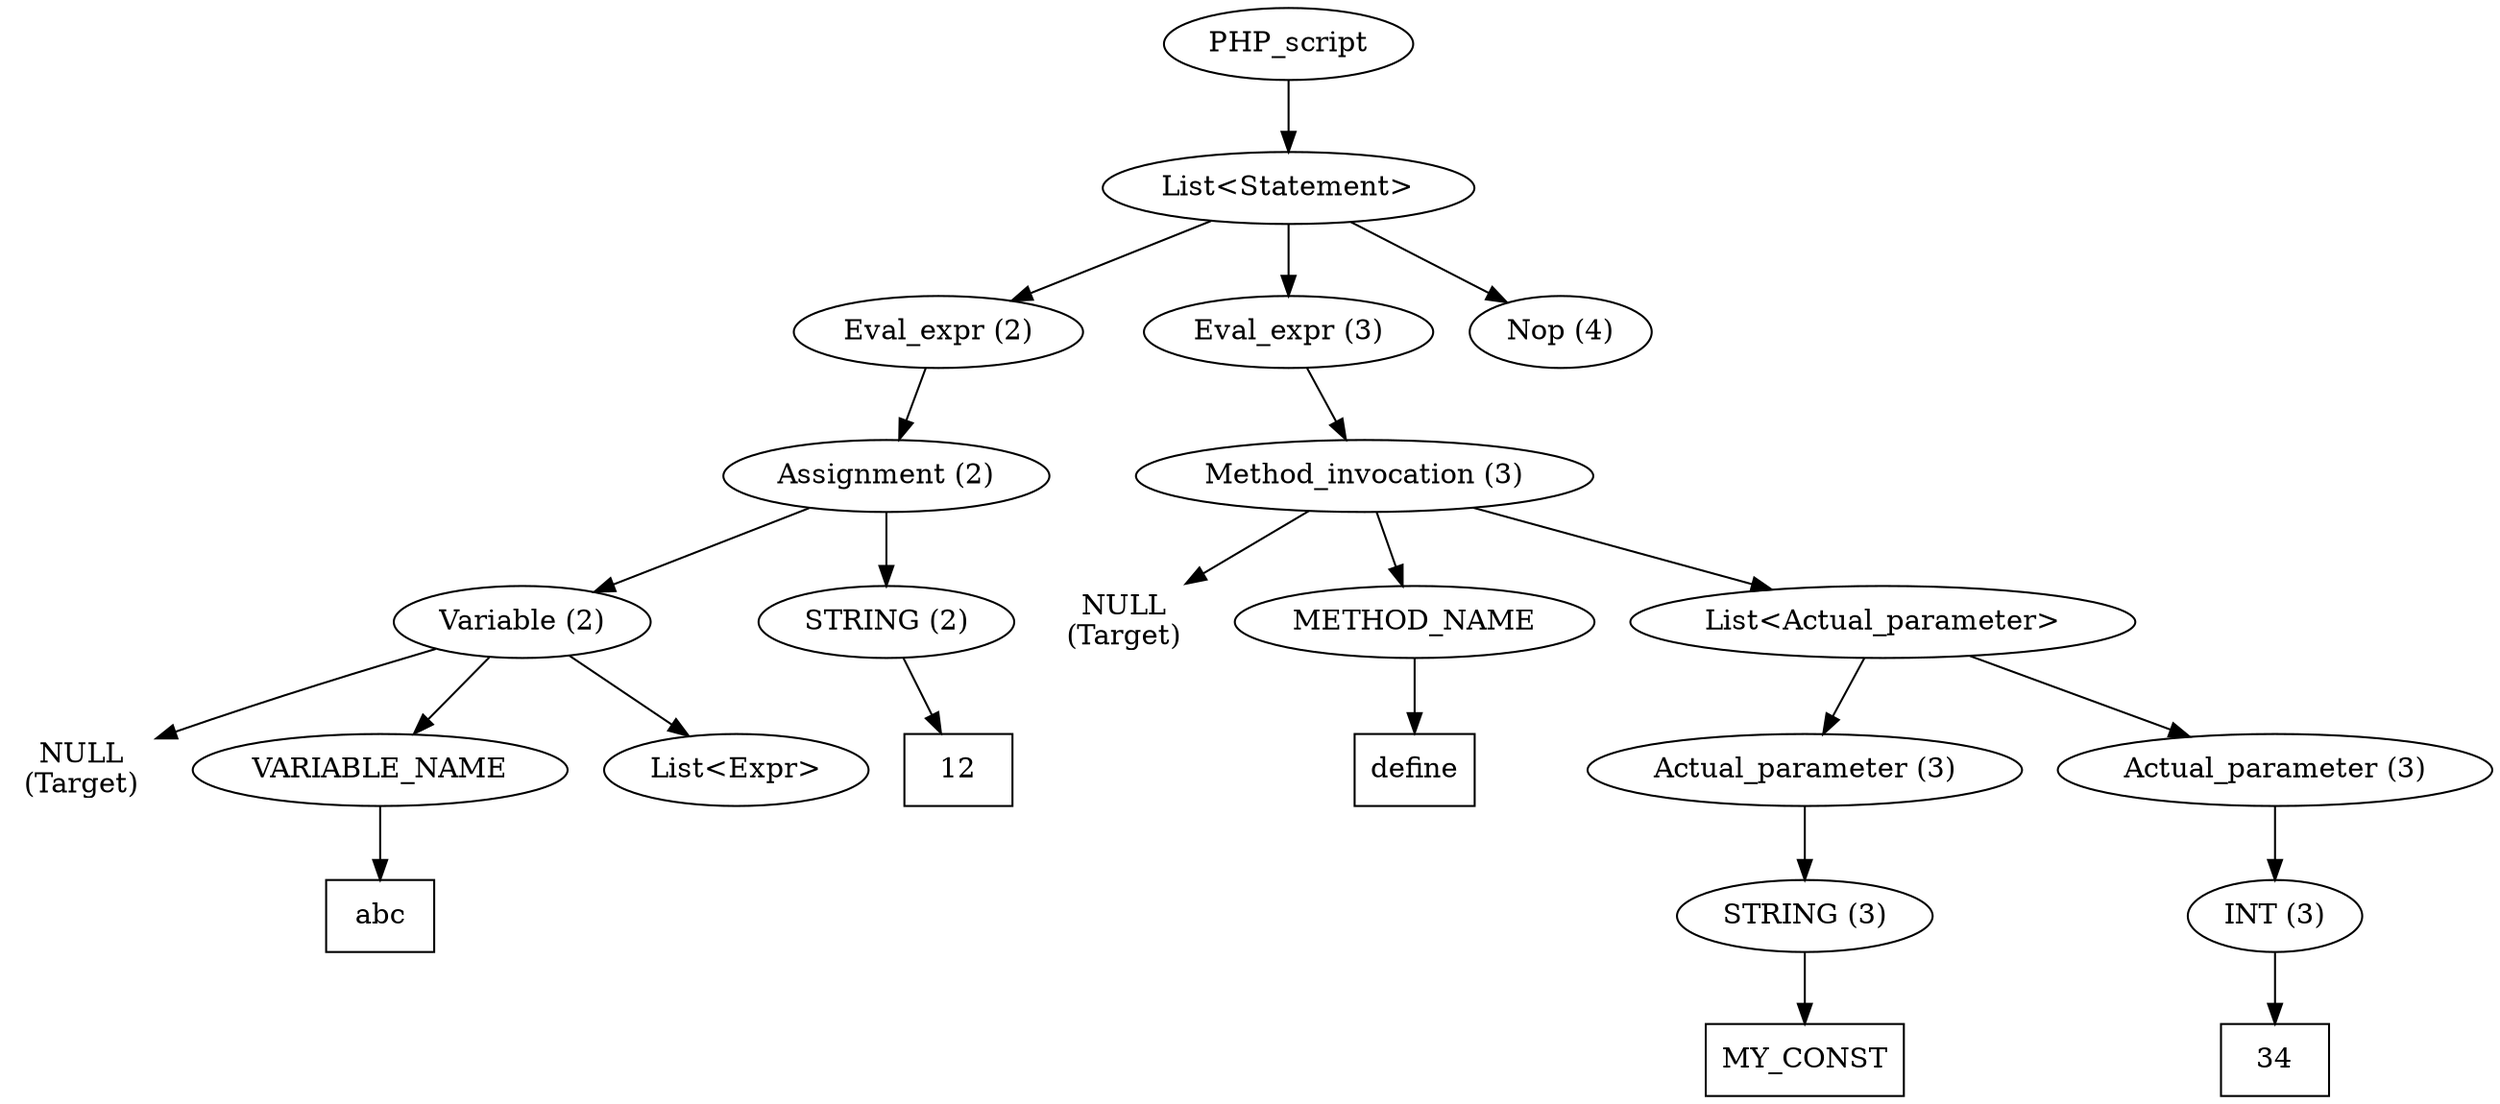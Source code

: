 /*
 * AST in dot format generated by phc -- the PHP compiler
 */

digraph AST {
ordering=out;
node_0 [label="PHP_script"];
node_1 [label="List<Statement>"];
node_0 -> node_1;
node_2 [label="Eval_expr (2)"];
node_1 -> node_2;
node_3 [label="Assignment (2)"];
node_2 -> node_3;
node_4 [label="Variable (2)"];
node_3 -> node_4;
node_5 [label="NULL\n(Target)", shape=plaintext]
node_4 -> node_5;
node_6 [label="VARIABLE_NAME"];
node_4 -> node_6;
node_7 [label="abc", shape=box]
node_6 -> node_7;
node_8 [label="List<Expr>"];
node_4 -> node_8;
node_9 [label="STRING (2)"];
node_3 -> node_9;
node_10 [label="12", shape=box]
node_9 -> node_10;
node_11 [label="Eval_expr (3)"];
node_1 -> node_11;
node_12 [label="Method_invocation (3)"];
node_11 -> node_12;
node_13 [label="NULL\n(Target)", shape=plaintext]
node_12 -> node_13;
node_14 [label="METHOD_NAME"];
node_12 -> node_14;
node_15 [label="define", shape=box]
node_14 -> node_15;
node_16 [label="List<Actual_parameter>"];
node_12 -> node_16;
node_17 [label="Actual_parameter (3)"];
node_16 -> node_17;
node_18 [label="STRING (3)"];
node_17 -> node_18;
node_19 [label="MY_CONST", shape=box]
node_18 -> node_19;
node_20 [label="Actual_parameter (3)"];
node_16 -> node_20;
node_21 [label="INT (3)"];
node_20 -> node_21;
node_22 [label="34", shape=box]
node_21 -> node_22;
node_23 [label="Nop (4)"];
node_1 -> node_23;
}